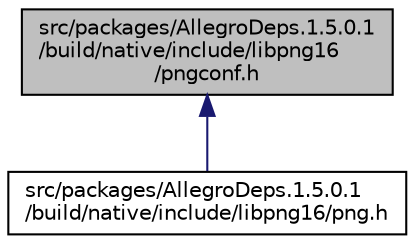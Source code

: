 digraph "src/packages/AllegroDeps.1.5.0.1/build/native/include/libpng16/pngconf.h"
{
  edge [fontname="Helvetica",fontsize="10",labelfontname="Helvetica",labelfontsize="10"];
  node [fontname="Helvetica",fontsize="10",shape=record];
  Node6 [label="src/packages/AllegroDeps.1.5.0.1\l/build/native/include/libpng16\l/pngconf.h",height=0.2,width=0.4,color="black", fillcolor="grey75", style="filled", fontcolor="black"];
  Node6 -> Node7 [dir="back",color="midnightblue",fontsize="10",style="solid",fontname="Helvetica"];
  Node7 [label="src/packages/AllegroDeps.1.5.0.1\l/build/native/include/libpng16/png.h",height=0.2,width=0.4,color="black", fillcolor="white", style="filled",URL="$libpng16_2png_8h.html"];
}
